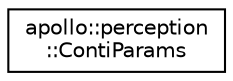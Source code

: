 digraph "Graphical Class Hierarchy"
{
  edge [fontname="Helvetica",fontsize="10",labelfontname="Helvetica",labelfontsize="10"];
  node [fontname="Helvetica",fontsize="10",shape=record];
  rankdir="LR";
  Node1 [label="apollo::perception\l::ContiParams",height=0.2,width=0.4,color="black", fillcolor="white", style="filled",URL="$structapollo_1_1perception_1_1ContiParams.html"];
}
